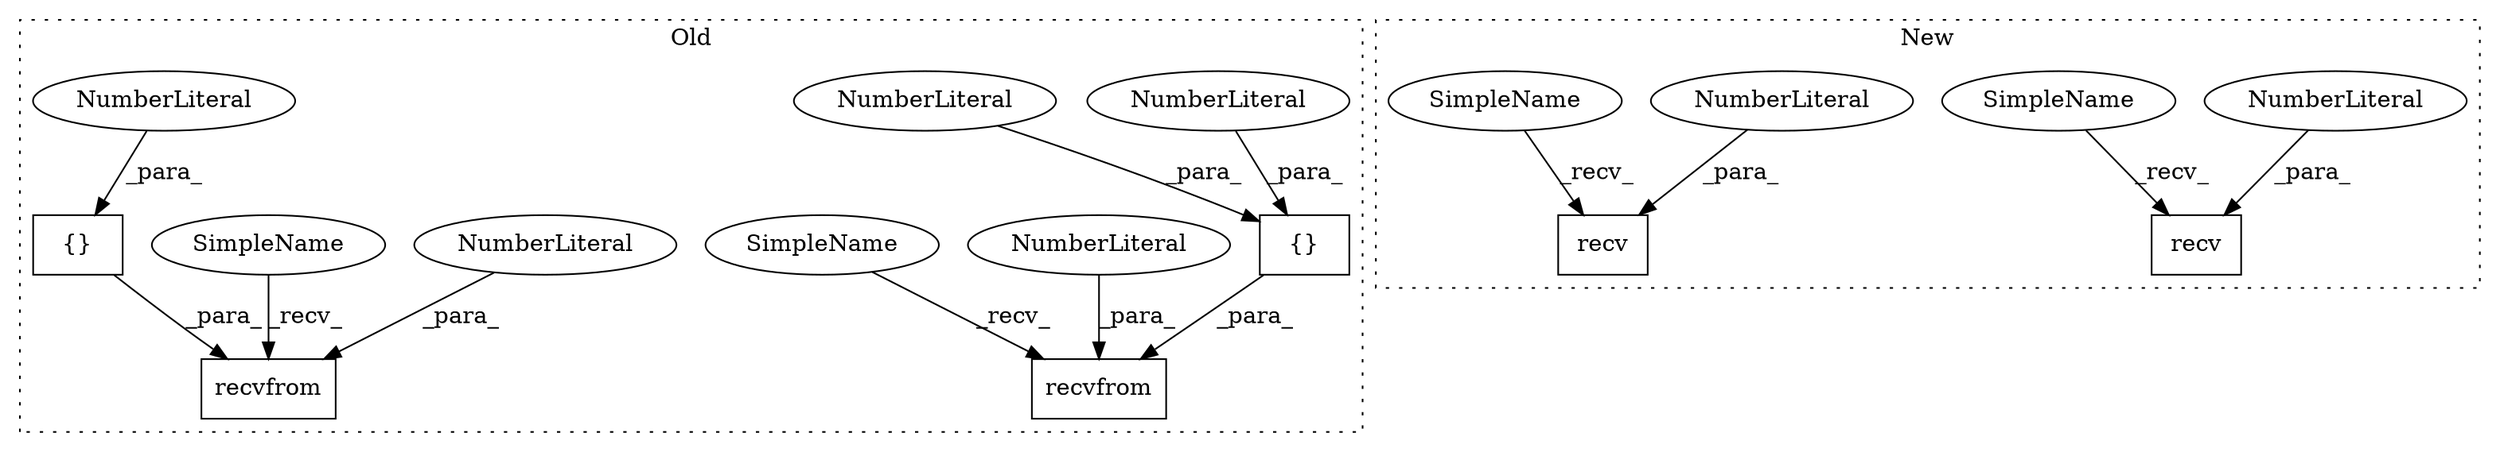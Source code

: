 digraph G {
subgraph cluster0 {
1 [label="{}" a="4" s="1423,1427" l="1,1" shape="box"];
4 [label="NumberLiteral" a="34" s="1426" l="1" shape="ellipse"];
5 [label="NumberLiteral" a="34" s="1424" l="1" shape="ellipse"];
6 [label="recvfrom" a="32" s="1403,1428" l="9,1" shape="box"];
7 [label="NumberLiteral" a="34" s="1412" l="1" shape="ellipse"];
8 [label="recvfrom" a="32" s="1287,1310" l="9,1" shape="box"];
9 [label="{}" a="4" s="1307,1309" l="1,1" shape="box"];
10 [label="NumberLiteral" a="34" s="1308" l="1" shape="ellipse"];
11 [label="NumberLiteral" a="34" s="1296" l="1" shape="ellipse"];
14 [label="SimpleName" a="42" s="1285" l="1" shape="ellipse"];
15 [label="SimpleName" a="42" s="1401" l="1" shape="ellipse"];
label = "Old";
style="dotted";
}
subgraph cluster1 {
2 [label="recv" a="32" s="1287,1293" l="5,1" shape="box"];
3 [label="NumberLiteral" a="34" s="1292" l="1" shape="ellipse"];
12 [label="recv" a="32" s="1386,1392" l="5,1" shape="box"];
13 [label="NumberLiteral" a="34" s="1391" l="1" shape="ellipse"];
16 [label="SimpleName" a="42" s="1384" l="1" shape="ellipse"];
17 [label="SimpleName" a="42" s="1285" l="1" shape="ellipse"];
label = "New";
style="dotted";
}
1 -> 6 [label="_para_"];
3 -> 2 [label="_para_"];
4 -> 1 [label="_para_"];
5 -> 1 [label="_para_"];
7 -> 6 [label="_para_"];
9 -> 8 [label="_para_"];
10 -> 9 [label="_para_"];
11 -> 8 [label="_para_"];
13 -> 12 [label="_para_"];
14 -> 8 [label="_recv_"];
15 -> 6 [label="_recv_"];
16 -> 12 [label="_recv_"];
17 -> 2 [label="_recv_"];
}